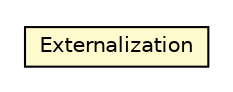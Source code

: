 #!/usr/local/bin/dot
#
# Class diagram 
# Generated by UMLGraph version 5.1 (http://www.umlgraph.org/)
#

digraph G {
	edge [fontname="Helvetica",fontsize=10,labelfontname="Helvetica",labelfontsize=10];
	node [fontname="Helvetica",fontsize=10,shape=plaintext];
	nodesep=0.25;
	ranksep=0.5;
	// pt.ist.fenixframework.consistencyPredicates.Externalization
	c86212 [label=<<table title="pt.ist.fenixframework.consistencyPredicates.Externalization" border="0" cellborder="1" cellspacing="0" cellpadding="2" port="p" bgcolor="lemonChiffon" href="./Externalization.html">
		<tr><td><table border="0" cellspacing="0" cellpadding="1">
<tr><td align="center" balign="center"> Externalization </td></tr>
		</table></td></tr>
		</table>>, fontname="Helvetica", fontcolor="black", fontsize=10.0];
}

